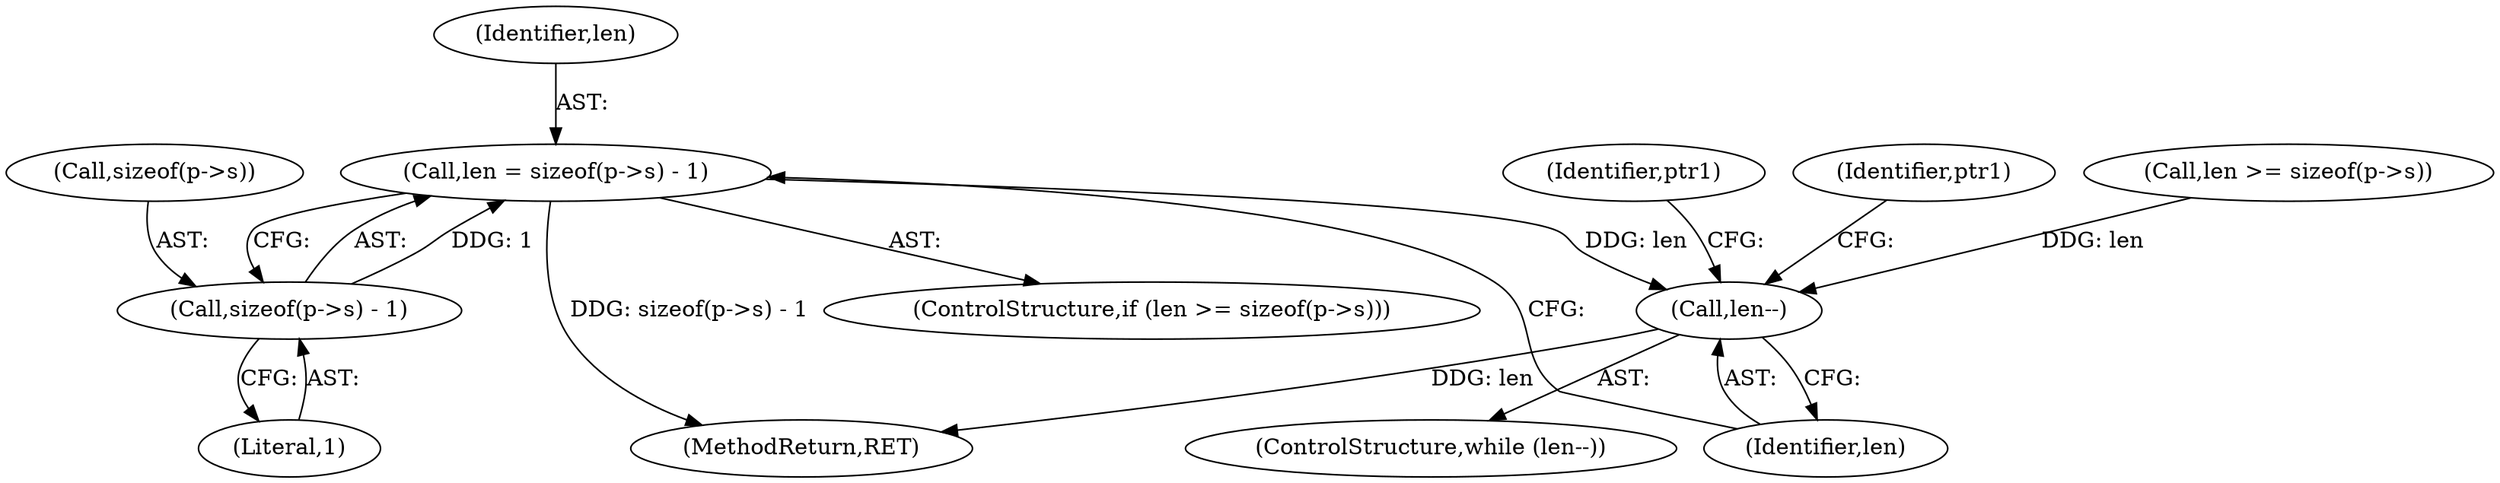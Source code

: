 digraph "0_file_4a284c89d6ef11aca34da65da7d673050a5ea320_2@API" {
"1000198" [label="(Call,len = sizeof(p->s) - 1)"];
"1000200" [label="(Call,sizeof(p->s) - 1)"];
"1000207" [label="(Call,len--)"];
"1000902" [label="(MethodReturn,RET)"];
"1000199" [label="(Identifier,len)"];
"1000205" [label="(Literal,1)"];
"1000200" [label="(Call,sizeof(p->s) - 1)"];
"1000206" [label="(ControlStructure,while (len--))"];
"1000208" [label="(Identifier,len)"];
"1000201" [label="(Call,sizeof(p->s))"];
"1000218" [label="(Identifier,ptr1)"];
"1000212" [label="(Identifier,ptr1)"];
"1000191" [label="(ControlStructure,if (len >= sizeof(p->s)))"];
"1000192" [label="(Call,len >= sizeof(p->s))"];
"1000207" [label="(Call,len--)"];
"1000198" [label="(Call,len = sizeof(p->s) - 1)"];
"1000198" -> "1000191"  [label="AST: "];
"1000198" -> "1000200"  [label="CFG: "];
"1000199" -> "1000198"  [label="AST: "];
"1000200" -> "1000198"  [label="AST: "];
"1000208" -> "1000198"  [label="CFG: "];
"1000198" -> "1000902"  [label="DDG: sizeof(p->s) - 1"];
"1000200" -> "1000198"  [label="DDG: 1"];
"1000198" -> "1000207"  [label="DDG: len"];
"1000200" -> "1000205"  [label="CFG: "];
"1000201" -> "1000200"  [label="AST: "];
"1000205" -> "1000200"  [label="AST: "];
"1000207" -> "1000206"  [label="AST: "];
"1000207" -> "1000208"  [label="CFG: "];
"1000208" -> "1000207"  [label="AST: "];
"1000212" -> "1000207"  [label="CFG: "];
"1000218" -> "1000207"  [label="CFG: "];
"1000207" -> "1000902"  [label="DDG: len"];
"1000192" -> "1000207"  [label="DDG: len"];
}
